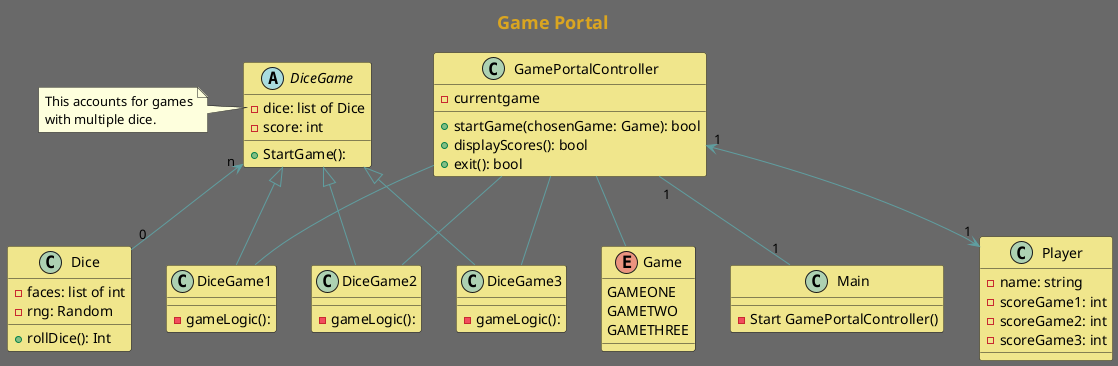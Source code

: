@startuml
'https://plantuml.com/class-diagram
title "Game Portal"
skinparam backgroundcolor DimGrey
skinparam TitleFontColor GoldenRod
skinparam TitleFontSize 18
skinparam groupInheritance 4



skinparam class{
ArrowColor CadetBlue
backgroundcolor khaki

}

enum Game{
GAMEONE
GAMETWO
GAMETHREE

}
class "Main" as m{
- Start GamePortalController()
}

class "GamePortalController" as cont{
- currentgame
+ startGame(chosenGame: Game): bool
+ displayScores(): bool
+ exit(): bool
}

class "Player" as p{
- name: string
- scoreGame1: int
- scoreGame2: int
- scoreGame3: int

}

class "Dice" as die{
- faces: list of int
- rng: Random
+ rollDice(): Int
}
abstract class "DiceGame" as g{
- dice: list of Dice
- score: int
+ StartGame():
}
note left of g::Dice
This accounts for games
with multiple dice.
end note

class "DiceGame1" as g1{
- gameLogic():

}
class "DiceGame2" as g2{
- gameLogic():

}
class "DiceGame3" as g3{
- gameLogic():
}

g <|-- g1
g <|-- g2
g <|-- g3

cont -- Game
cont "1"<-->"1" p
cont "1"--"1" m
cont -- g1
cont -- g2
cont -- g3

g "n" <-- "0" die


@enduml